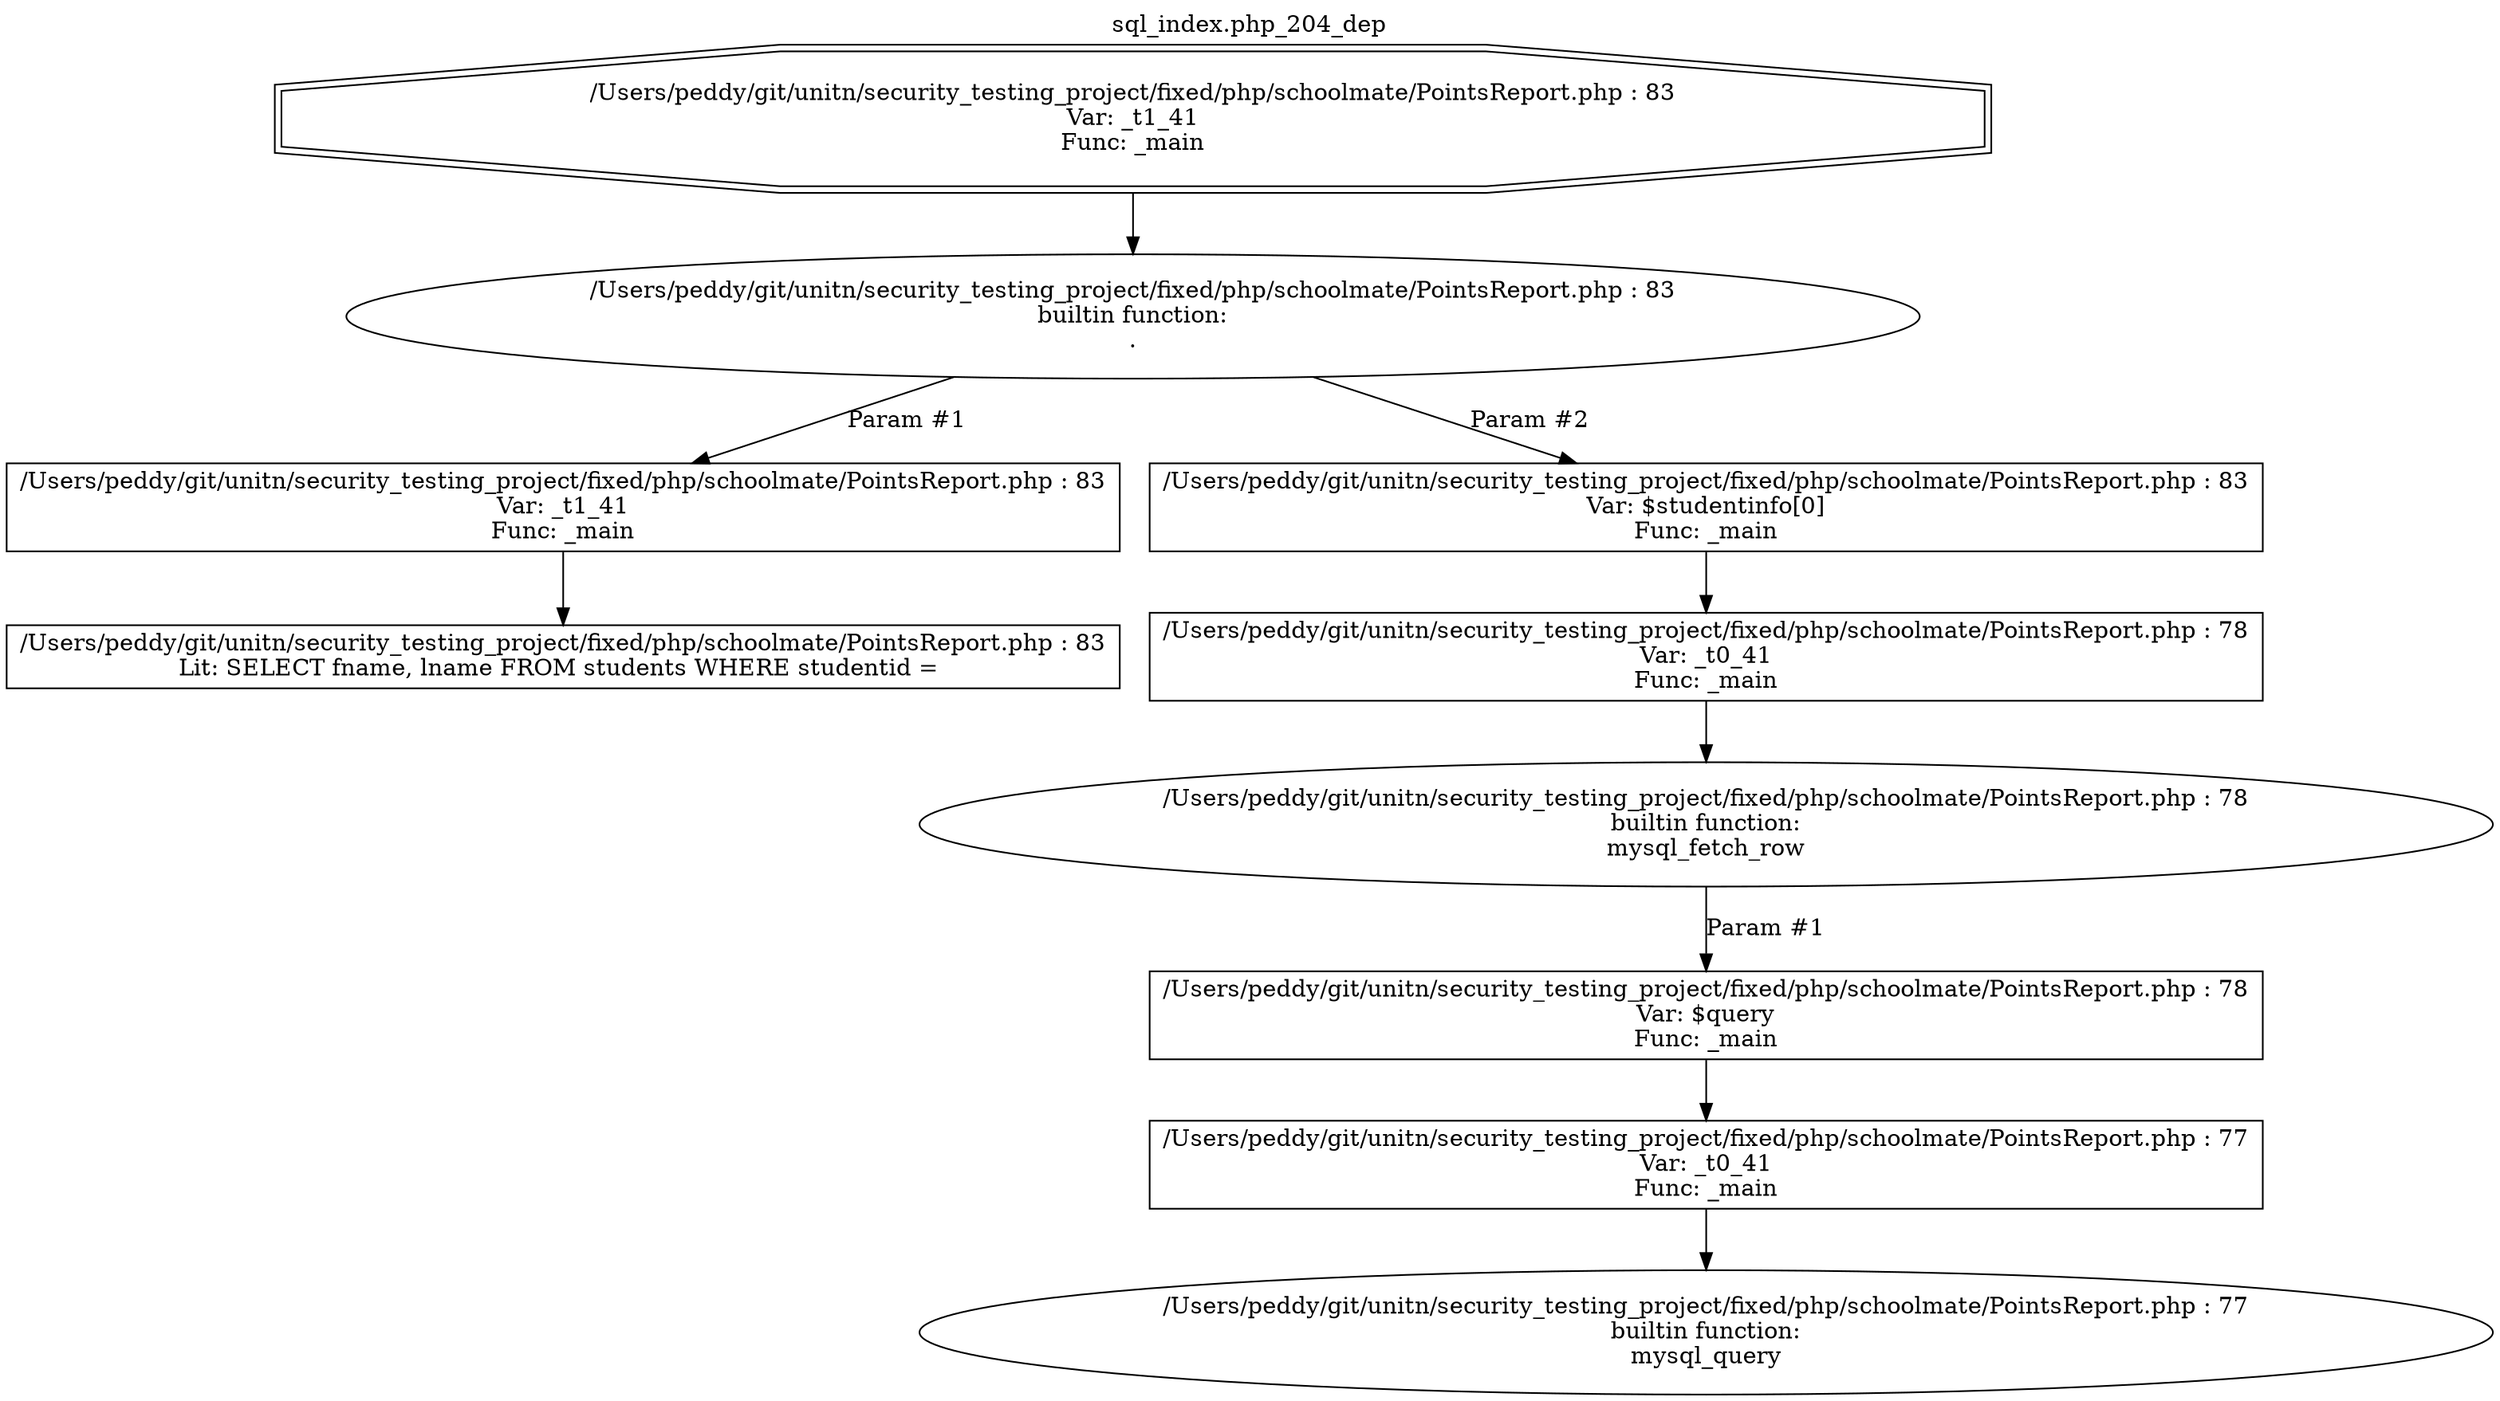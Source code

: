 digraph cfg {
  label="sql_index.php_204_dep";
  labelloc=t;
  n1 [shape=doubleoctagon, label="/Users/peddy/git/unitn/security_testing_project/fixed/php/schoolmate/PointsReport.php : 83\nVar: _t1_41\nFunc: _main\n"];
  n2 [shape=ellipse, label="/Users/peddy/git/unitn/security_testing_project/fixed/php/schoolmate/PointsReport.php : 83\nbuiltin function:\n.\n"];
  n3 [shape=box, label="/Users/peddy/git/unitn/security_testing_project/fixed/php/schoolmate/PointsReport.php : 83\nVar: _t1_41\nFunc: _main\n"];
  n4 [shape=box, label="/Users/peddy/git/unitn/security_testing_project/fixed/php/schoolmate/PointsReport.php : 83\nLit: SELECT fname, lname FROM students WHERE studentid = \n"];
  n5 [shape=box, label="/Users/peddy/git/unitn/security_testing_project/fixed/php/schoolmate/PointsReport.php : 83\nVar: $studentinfo[0]\nFunc: _main\n"];
  n6 [shape=box, label="/Users/peddy/git/unitn/security_testing_project/fixed/php/schoolmate/PointsReport.php : 78\nVar: _t0_41\nFunc: _main\n"];
  n7 [shape=ellipse, label="/Users/peddy/git/unitn/security_testing_project/fixed/php/schoolmate/PointsReport.php : 78\nbuiltin function:\nmysql_fetch_row\n"];
  n8 [shape=box, label="/Users/peddy/git/unitn/security_testing_project/fixed/php/schoolmate/PointsReport.php : 78\nVar: $query\nFunc: _main\n"];
  n9 [shape=box, label="/Users/peddy/git/unitn/security_testing_project/fixed/php/schoolmate/PointsReport.php : 77\nVar: _t0_41\nFunc: _main\n"];
  n10 [shape=ellipse, label="/Users/peddy/git/unitn/security_testing_project/fixed/php/schoolmate/PointsReport.php : 77\nbuiltin function:\nmysql_query\n"];
  n1 -> n2;
  n3 -> n4;
  n2 -> n3[label="Param #1"];
  n2 -> n5[label="Param #2"];
  n6 -> n7;
  n9 -> n10;
  n8 -> n9;
  n7 -> n8[label="Param #1"];
  n5 -> n6;
}
